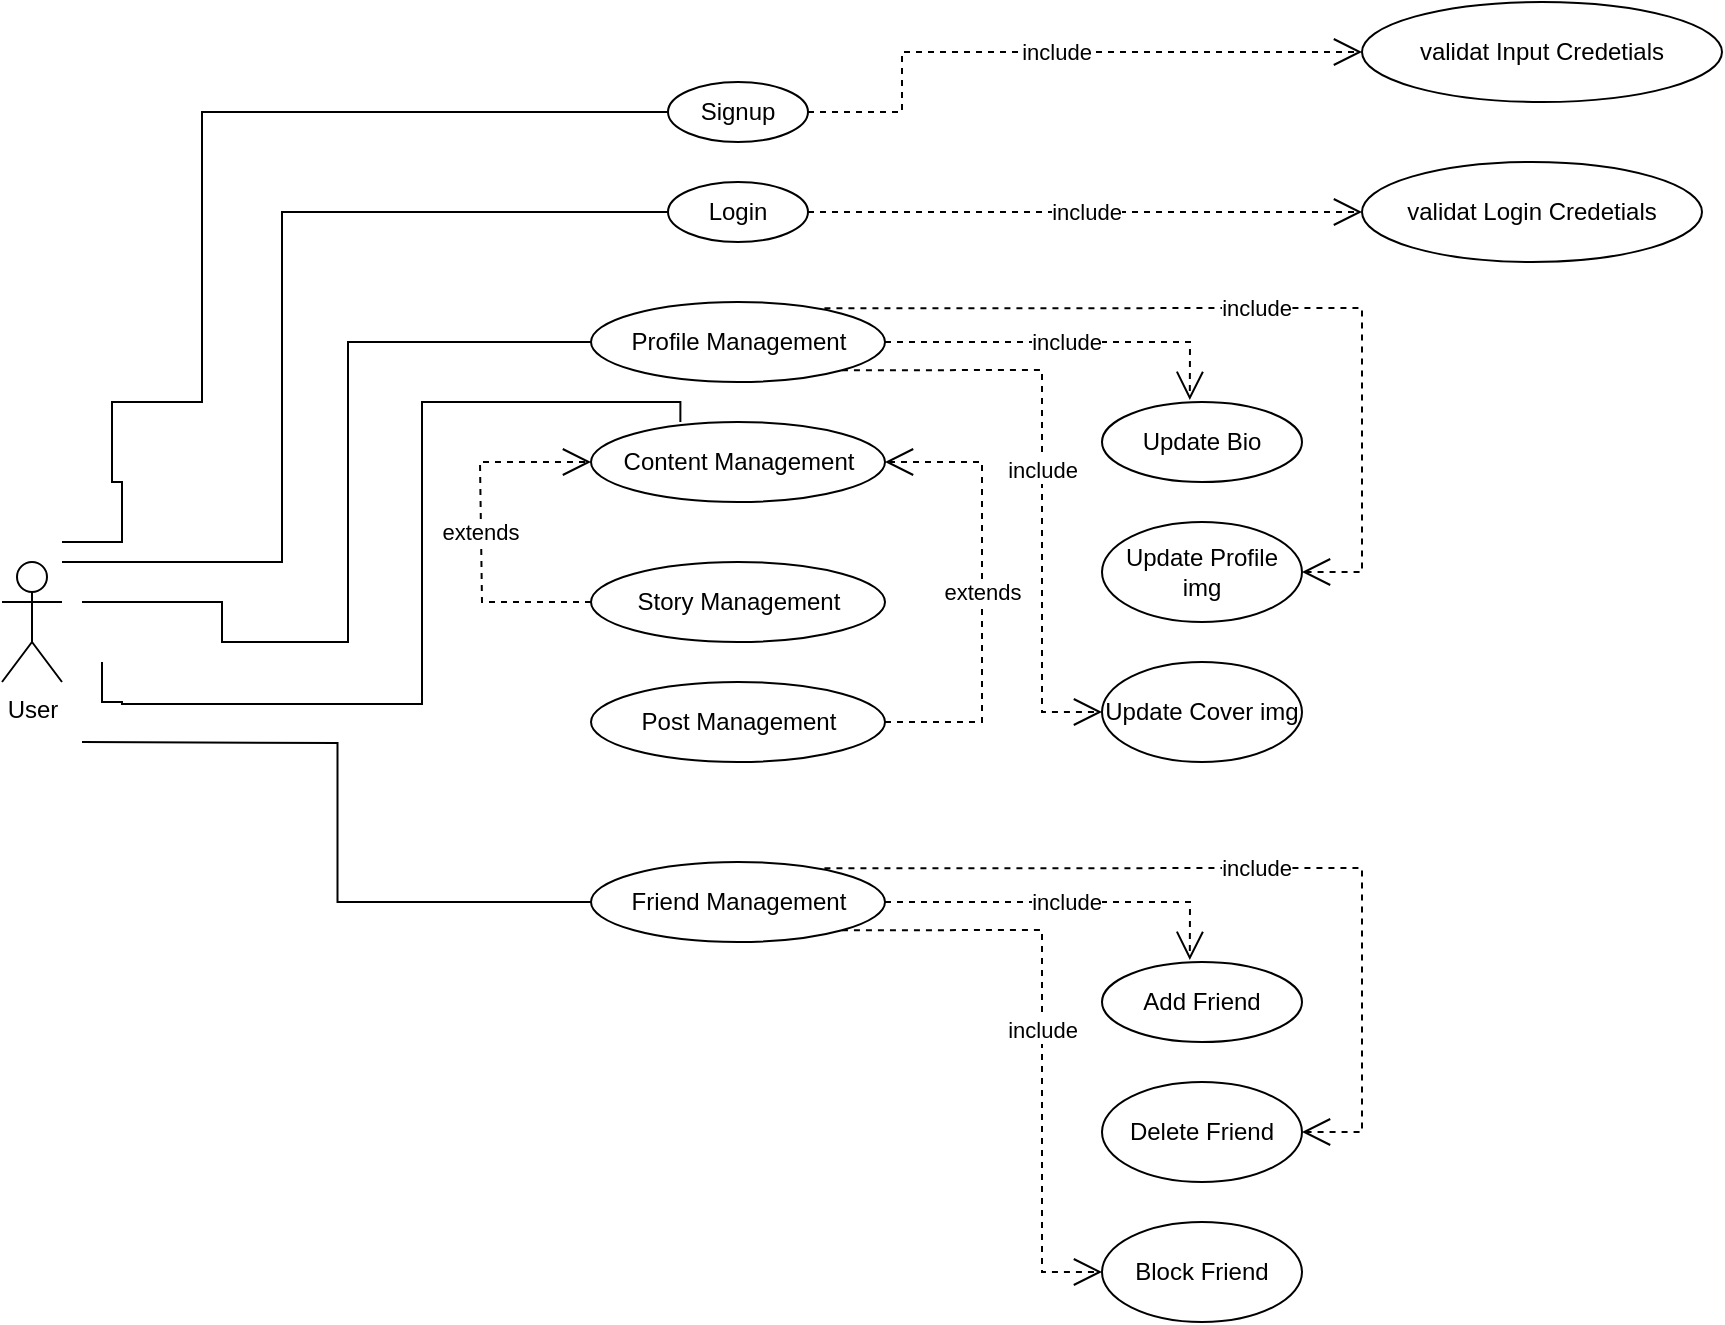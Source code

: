 <mxfile version="25.0.2">
  <diagram name="Page-1" id="_05OOUmR4TlbGt4T8MyM">
    <mxGraphModel dx="1750" dy="1035" grid="1" gridSize="10" guides="1" tooltips="1" connect="1" arrows="1" fold="1" page="1" pageScale="1" pageWidth="1169" pageHeight="827" math="0" shadow="0">
      <root>
        <mxCell id="0" />
        <mxCell id="1" parent="0" />
        <mxCell id="VovwLzoJfqf_3oZHyuXF-1" value="User" style="shape=umlActor;verticalLabelPosition=bottom;verticalAlign=top;html=1;" vertex="1" parent="1">
          <mxGeometry x="120" y="380" width="30" height="60" as="geometry" />
        </mxCell>
        <mxCell id="VovwLzoJfqf_3oZHyuXF-3" value="Signup" style="ellipse;whiteSpace=wrap;html=1;" vertex="1" parent="1">
          <mxGeometry x="453" y="140" width="70" height="30" as="geometry" />
        </mxCell>
        <mxCell id="VovwLzoJfqf_3oZHyuXF-4" value="Login" style="ellipse;whiteSpace=wrap;html=1;" vertex="1" parent="1">
          <mxGeometry x="453" y="190" width="70" height="30" as="geometry" />
        </mxCell>
        <mxCell id="VovwLzoJfqf_3oZHyuXF-7" value="include" style="endArrow=open;endSize=12;dashed=1;html=1;rounded=0;exitX=1;exitY=0.5;exitDx=0;exitDy=0;entryX=0;entryY=0.5;entryDx=0;entryDy=0;" edge="1" parent="1" source="VovwLzoJfqf_3oZHyuXF-4" target="VovwLzoJfqf_3oZHyuXF-10">
          <mxGeometry width="160" relative="1" as="geometry">
            <mxPoint x="600" y="190" as="sourcePoint" />
            <mxPoint x="570" y="205" as="targetPoint" />
          </mxGeometry>
        </mxCell>
        <mxCell id="VovwLzoJfqf_3oZHyuXF-9" value="Profile Management" style="ellipse;whiteSpace=wrap;html=1;" vertex="1" parent="1">
          <mxGeometry x="414.5" y="250" width="147" height="40" as="geometry" />
        </mxCell>
        <mxCell id="VovwLzoJfqf_3oZHyuXF-10" value="validat Login Credetials" style="ellipse;whiteSpace=wrap;html=1;" vertex="1" parent="1">
          <mxGeometry x="800" y="180" width="170" height="50" as="geometry" />
        </mxCell>
        <mxCell id="VovwLzoJfqf_3oZHyuXF-15" value="Content Management" style="ellipse;whiteSpace=wrap;html=1;" vertex="1" parent="1">
          <mxGeometry x="414.5" y="310" width="147" height="40" as="geometry" />
        </mxCell>
        <mxCell id="VovwLzoJfqf_3oZHyuXF-16" value="Story Management" style="ellipse;whiteSpace=wrap;html=1;" vertex="1" parent="1">
          <mxGeometry x="414.5" y="380" width="147" height="40" as="geometry" />
        </mxCell>
        <mxCell id="VovwLzoJfqf_3oZHyuXF-17" value="Post Management" style="ellipse;whiteSpace=wrap;html=1;" vertex="1" parent="1">
          <mxGeometry x="414.5" y="440" width="147" height="40" as="geometry" />
        </mxCell>
        <mxCell id="VovwLzoJfqf_3oZHyuXF-21" value="extends" style="endArrow=open;endSize=12;dashed=1;html=1;rounded=0;exitX=0;exitY=0.5;exitDx=0;exitDy=0;entryX=0;entryY=0.5;entryDx=0;entryDy=0;" edge="1" parent="1" source="VovwLzoJfqf_3oZHyuXF-16" target="VovwLzoJfqf_3oZHyuXF-15">
          <mxGeometry width="160" relative="1" as="geometry">
            <mxPoint x="320" y="390" as="sourcePoint" />
            <mxPoint x="320" y="460" as="targetPoint" />
            <Array as="points">
              <mxPoint x="360" y="400" />
              <mxPoint x="359" y="330" />
            </Array>
          </mxGeometry>
        </mxCell>
        <mxCell id="VovwLzoJfqf_3oZHyuXF-22" value="extends" style="endArrow=open;endSize=12;dashed=1;html=1;rounded=0;exitX=1;exitY=0.5;exitDx=0;exitDy=0;" edge="1" parent="1" source="VovwLzoJfqf_3oZHyuXF-17" target="VovwLzoJfqf_3oZHyuXF-15">
          <mxGeometry width="160" relative="1" as="geometry">
            <mxPoint x="666" y="390" as="sourcePoint" />
            <mxPoint x="666" y="320" as="targetPoint" />
            <Array as="points">
              <mxPoint x="610" y="460" />
              <mxPoint x="610" y="330" />
            </Array>
          </mxGeometry>
        </mxCell>
        <mxCell id="VovwLzoJfqf_3oZHyuXF-23" value="Update Bio" style="ellipse;whiteSpace=wrap;html=1;" vertex="1" parent="1">
          <mxGeometry x="670" y="300" width="100" height="40" as="geometry" />
        </mxCell>
        <mxCell id="VovwLzoJfqf_3oZHyuXF-24" value="Update Profile img" style="ellipse;whiteSpace=wrap;html=1;" vertex="1" parent="1">
          <mxGeometry x="670" y="360" width="100" height="50" as="geometry" />
        </mxCell>
        <mxCell id="VovwLzoJfqf_3oZHyuXF-25" value="Update Cover img" style="ellipse;whiteSpace=wrap;html=1;" vertex="1" parent="1">
          <mxGeometry x="670" y="430" width="100" height="50" as="geometry" />
        </mxCell>
        <mxCell id="VovwLzoJfqf_3oZHyuXF-27" value="include" style="endArrow=open;endSize=12;dashed=1;html=1;rounded=0;exitX=1;exitY=0.5;exitDx=0;exitDy=0;entryX=0.439;entryY=-0.026;entryDx=0;entryDy=0;entryPerimeter=0;" edge="1" parent="1" source="VovwLzoJfqf_3oZHyuXF-9" target="VovwLzoJfqf_3oZHyuXF-23">
          <mxGeometry width="160" relative="1" as="geometry">
            <mxPoint x="533" y="225" as="sourcePoint" />
            <mxPoint x="810" y="225" as="targetPoint" />
            <Array as="points">
              <mxPoint x="714" y="270" />
            </Array>
          </mxGeometry>
        </mxCell>
        <mxCell id="VovwLzoJfqf_3oZHyuXF-28" value="include" style="endArrow=open;endSize=12;dashed=1;html=1;rounded=0;exitX=0.794;exitY=0.079;exitDx=0;exitDy=0;entryX=1;entryY=0.5;entryDx=0;entryDy=0;exitPerimeter=0;" edge="1" parent="1" source="VovwLzoJfqf_3oZHyuXF-9" target="VovwLzoJfqf_3oZHyuXF-24">
          <mxGeometry width="160" relative="1" as="geometry">
            <mxPoint x="571" y="280" as="sourcePoint" />
            <mxPoint x="724" y="309" as="targetPoint" />
            <Array as="points">
              <mxPoint x="800" y="253" />
              <mxPoint x="800" y="385" />
            </Array>
          </mxGeometry>
        </mxCell>
        <mxCell id="VovwLzoJfqf_3oZHyuXF-29" value="include" style="endArrow=open;endSize=12;dashed=1;html=1;rounded=0;exitX=1;exitY=1;exitDx=0;exitDy=0;entryX=0;entryY=0.5;entryDx=0;entryDy=0;" edge="1" parent="1" source="VovwLzoJfqf_3oZHyuXF-9" target="VovwLzoJfqf_3oZHyuXF-25">
          <mxGeometry width="160" relative="1" as="geometry">
            <mxPoint x="533" y="225" as="sourcePoint" />
            <mxPoint x="810" y="225" as="targetPoint" />
            <Array as="points">
              <mxPoint x="640" y="284" />
              <mxPoint x="640" y="455" />
            </Array>
          </mxGeometry>
        </mxCell>
        <mxCell id="VovwLzoJfqf_3oZHyuXF-33" value="Friend Management" style="ellipse;whiteSpace=wrap;html=1;" vertex="1" parent="1">
          <mxGeometry x="414.5" y="530" width="147" height="40" as="geometry" />
        </mxCell>
        <mxCell id="VovwLzoJfqf_3oZHyuXF-39" value="Add Friend" style="ellipse;whiteSpace=wrap;html=1;" vertex="1" parent="1">
          <mxGeometry x="670" y="580" width="100" height="40" as="geometry" />
        </mxCell>
        <mxCell id="VovwLzoJfqf_3oZHyuXF-40" value="Delete Friend" style="ellipse;whiteSpace=wrap;html=1;" vertex="1" parent="1">
          <mxGeometry x="670" y="640" width="100" height="50" as="geometry" />
        </mxCell>
        <mxCell id="VovwLzoJfqf_3oZHyuXF-41" value="Block Friend" style="ellipse;whiteSpace=wrap;html=1;" vertex="1" parent="1">
          <mxGeometry x="670" y="710" width="100" height="50" as="geometry" />
        </mxCell>
        <mxCell id="VovwLzoJfqf_3oZHyuXF-42" value="include" style="endArrow=open;endSize=12;dashed=1;html=1;rounded=0;exitX=1;exitY=0.5;exitDx=0;exitDy=0;entryX=0.439;entryY=-0.026;entryDx=0;entryDy=0;entryPerimeter=0;" edge="1" source="VovwLzoJfqf_3oZHyuXF-33" target="VovwLzoJfqf_3oZHyuXF-39" parent="1">
          <mxGeometry width="160" relative="1" as="geometry">
            <mxPoint x="533" y="505" as="sourcePoint" />
            <mxPoint x="810" y="505" as="targetPoint" />
            <Array as="points">
              <mxPoint x="714" y="550" />
            </Array>
          </mxGeometry>
        </mxCell>
        <mxCell id="VovwLzoJfqf_3oZHyuXF-43" value="include" style="endArrow=open;endSize=12;dashed=1;html=1;rounded=0;exitX=0.794;exitY=0.079;exitDx=0;exitDy=0;entryX=1;entryY=0.5;entryDx=0;entryDy=0;exitPerimeter=0;" edge="1" source="VovwLzoJfqf_3oZHyuXF-33" target="VovwLzoJfqf_3oZHyuXF-40" parent="1">
          <mxGeometry width="160" relative="1" as="geometry">
            <mxPoint x="571" y="560" as="sourcePoint" />
            <mxPoint x="724" y="589" as="targetPoint" />
            <Array as="points">
              <mxPoint x="800" y="533" />
              <mxPoint x="800" y="665" />
            </Array>
          </mxGeometry>
        </mxCell>
        <mxCell id="VovwLzoJfqf_3oZHyuXF-44" value="include" style="endArrow=open;endSize=12;dashed=1;html=1;rounded=0;exitX=1;exitY=1;exitDx=0;exitDy=0;entryX=0;entryY=0.5;entryDx=0;entryDy=0;" edge="1" source="VovwLzoJfqf_3oZHyuXF-33" target="VovwLzoJfqf_3oZHyuXF-41" parent="1">
          <mxGeometry width="160" relative="1" as="geometry">
            <mxPoint x="533" y="505" as="sourcePoint" />
            <mxPoint x="810" y="505" as="targetPoint" />
            <Array as="points">
              <mxPoint x="640" y="564" />
              <mxPoint x="640" y="735" />
            </Array>
          </mxGeometry>
        </mxCell>
        <mxCell id="VovwLzoJfqf_3oZHyuXF-49" value="" style="endArrow=none;html=1;edgeStyle=orthogonalEdgeStyle;rounded=0;entryX=0;entryY=0.5;entryDx=0;entryDy=0;" edge="1" parent="1" target="VovwLzoJfqf_3oZHyuXF-3">
          <mxGeometry relative="1" as="geometry">
            <mxPoint x="150" y="370" as="sourcePoint" />
            <mxPoint x="300" y="280" as="targetPoint" />
            <Array as="points">
              <mxPoint x="180" y="340" />
              <mxPoint x="175" y="340" />
              <mxPoint x="175" y="300" />
              <mxPoint x="220" y="300" />
              <mxPoint x="220" y="155" />
            </Array>
          </mxGeometry>
        </mxCell>
        <mxCell id="VovwLzoJfqf_3oZHyuXF-50" value="" style="endArrow=none;html=1;edgeStyle=orthogonalEdgeStyle;rounded=0;entryX=0;entryY=0.5;entryDx=0;entryDy=0;" edge="1" parent="1" source="VovwLzoJfqf_3oZHyuXF-1" target="VovwLzoJfqf_3oZHyuXF-4">
          <mxGeometry relative="1" as="geometry">
            <mxPoint x="210" y="90" as="sourcePoint" />
            <mxPoint x="350" y="90" as="targetPoint" />
            <Array as="points">
              <mxPoint x="260" y="380" />
              <mxPoint x="260" y="205" />
            </Array>
          </mxGeometry>
        </mxCell>
        <mxCell id="VovwLzoJfqf_3oZHyuXF-51" value="" style="endArrow=none;html=1;edgeStyle=orthogonalEdgeStyle;rounded=0;entryX=0;entryY=0.5;entryDx=0;entryDy=0;" edge="1" parent="1" target="VovwLzoJfqf_3oZHyuXF-9">
          <mxGeometry relative="1" as="geometry">
            <mxPoint x="160" y="400" as="sourcePoint" />
            <mxPoint x="310" y="520" as="targetPoint" />
            <Array as="points">
              <mxPoint x="230" y="400" />
              <mxPoint x="230" y="420" />
              <mxPoint x="293" y="420" />
              <mxPoint x="293" y="270" />
            </Array>
          </mxGeometry>
        </mxCell>
        <mxCell id="VovwLzoJfqf_3oZHyuXF-52" value="" style="endArrow=none;html=1;edgeStyle=orthogonalEdgeStyle;rounded=0;entryX=0.304;entryY=0;entryDx=0;entryDy=0;entryPerimeter=0;" edge="1" parent="1" target="VovwLzoJfqf_3oZHyuXF-15">
          <mxGeometry relative="1" as="geometry">
            <mxPoint x="170" y="430" as="sourcePoint" />
            <mxPoint x="294" y="540" as="targetPoint" />
            <Array as="points">
              <mxPoint x="180" y="450" />
              <mxPoint x="180" y="451" />
              <mxPoint x="330" y="451" />
              <mxPoint x="330" y="300" />
              <mxPoint x="459" y="300" />
            </Array>
          </mxGeometry>
        </mxCell>
        <mxCell id="VovwLzoJfqf_3oZHyuXF-53" value="" style="endArrow=none;html=1;edgeStyle=orthogonalEdgeStyle;rounded=0;entryX=0;entryY=0.5;entryDx=0;entryDy=0;" edge="1" parent="1" target="VovwLzoJfqf_3oZHyuXF-33">
          <mxGeometry relative="1" as="geometry">
            <mxPoint x="160" y="470" as="sourcePoint" />
            <mxPoint x="340" y="580" as="targetPoint" />
          </mxGeometry>
        </mxCell>
        <mxCell id="VovwLzoJfqf_3oZHyuXF-54" value="validat Input Credetials" style="ellipse;whiteSpace=wrap;html=1;" vertex="1" parent="1">
          <mxGeometry x="800" y="100" width="180" height="50" as="geometry" />
        </mxCell>
        <mxCell id="VovwLzoJfqf_3oZHyuXF-56" value="include" style="endArrow=open;endSize=12;dashed=1;html=1;rounded=0;exitX=1;exitY=0.5;exitDx=0;exitDy=0;entryX=0;entryY=0.5;entryDx=0;entryDy=0;" edge="1" parent="1" source="VovwLzoJfqf_3oZHyuXF-3" target="VovwLzoJfqf_3oZHyuXF-54">
          <mxGeometry width="160" relative="1" as="geometry">
            <mxPoint x="533" y="215" as="sourcePoint" />
            <mxPoint x="730" y="100" as="targetPoint" />
            <Array as="points">
              <mxPoint x="570" y="155" />
              <mxPoint x="570" y="125" />
            </Array>
          </mxGeometry>
        </mxCell>
      </root>
    </mxGraphModel>
  </diagram>
</mxfile>
